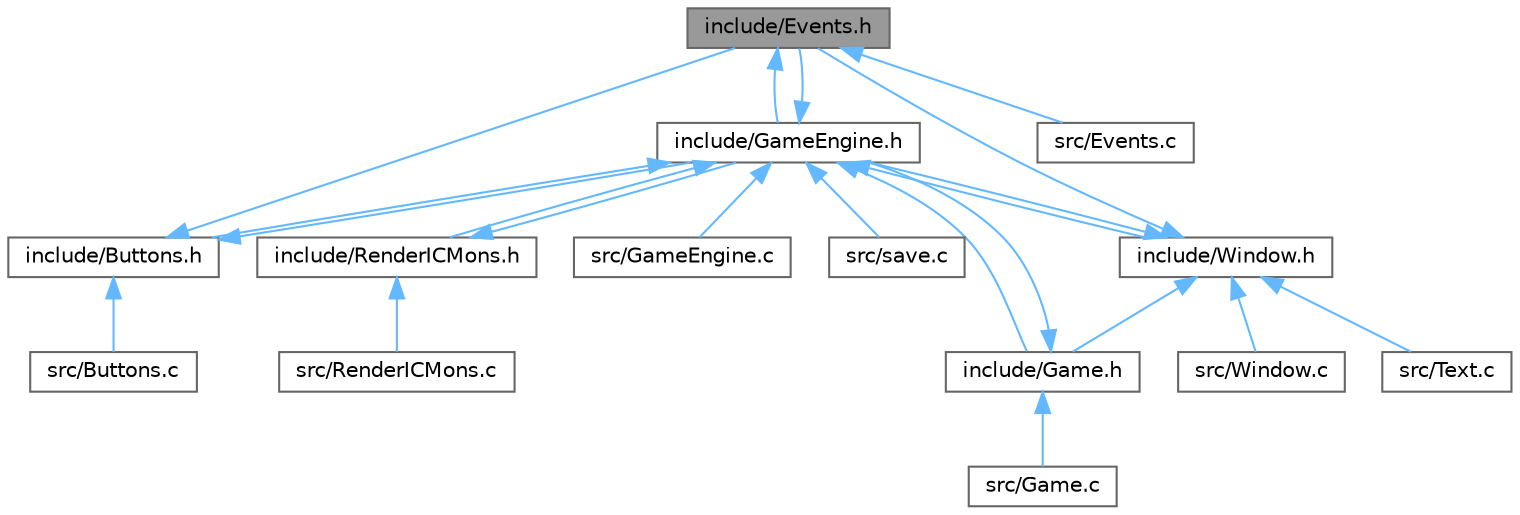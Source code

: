 digraph "include/Events.h"
{
 // LATEX_PDF_SIZE
  bgcolor="transparent";
  edge [fontname=Helvetica,fontsize=10,labelfontname=Helvetica,labelfontsize=10];
  node [fontname=Helvetica,fontsize=10,shape=box,height=0.2,width=0.4];
  Node1 [id="Node000001",label="include/Events.h",height=0.2,width=0.4,color="gray40", fillcolor="grey60", style="filled", fontcolor="black",tooltip=" "];
  Node1 -> Node2 [id="edge1_Node000001_Node000002",dir="back",color="steelblue1",style="solid",tooltip=" "];
  Node2 [id="Node000002",label="include/GameEngine.h",height=0.2,width=0.4,color="grey40", fillcolor="white", style="filled",URL="$d7/d1f/GameEngine_8h.html",tooltip=" "];
  Node2 -> Node3 [id="edge2_Node000002_Node000003",dir="back",color="steelblue1",style="solid",tooltip=" "];
  Node3 [id="Node000003",label="include/Buttons.h",height=0.2,width=0.4,color="grey40", fillcolor="white", style="filled",URL="$d3/d70/Buttons_8h.html",tooltip=" "];
  Node3 -> Node1 [id="edge3_Node000003_Node000001",dir="back",color="steelblue1",style="solid",tooltip=" "];
  Node3 -> Node2 [id="edge4_Node000003_Node000002",dir="back",color="steelblue1",style="solid",tooltip=" "];
  Node3 -> Node4 [id="edge5_Node000003_Node000004",dir="back",color="steelblue1",style="solid",tooltip=" "];
  Node4 [id="Node000004",label="src/Buttons.c",height=0.2,width=0.4,color="grey40", fillcolor="white", style="filled",URL="$d9/d0e/Buttons_8c.html",tooltip=" "];
  Node2 -> Node1 [id="edge6_Node000002_Node000001",dir="back",color="steelblue1",style="solid",tooltip=" "];
  Node2 -> Node5 [id="edge7_Node000002_Node000005",dir="back",color="steelblue1",style="solid",tooltip=" "];
  Node5 [id="Node000005",label="include/Game.h",height=0.2,width=0.4,color="grey40", fillcolor="white", style="filled",URL="$d3/d5f/Game_8h.html",tooltip=" "];
  Node5 -> Node2 [id="edge8_Node000005_Node000002",dir="back",color="steelblue1",style="solid",tooltip=" "];
  Node5 -> Node6 [id="edge9_Node000005_Node000006",dir="back",color="steelblue1",style="solid",tooltip=" "];
  Node6 [id="Node000006",label="src/Game.c",height=0.2,width=0.4,color="grey40", fillcolor="white", style="filled",URL="$dc/d22/Game_8c.html",tooltip=" "];
  Node2 -> Node7 [id="edge10_Node000002_Node000007",dir="back",color="steelblue1",style="solid",tooltip=" "];
  Node7 [id="Node000007",label="include/RenderICMons.h",height=0.2,width=0.4,color="grey40", fillcolor="white", style="filled",URL="$d2/d98/RenderICMons_8h.html",tooltip=" "];
  Node7 -> Node2 [id="edge11_Node000007_Node000002",dir="back",color="steelblue1",style="solid",tooltip=" "];
  Node7 -> Node8 [id="edge12_Node000007_Node000008",dir="back",color="steelblue1",style="solid",tooltip=" "];
  Node8 [id="Node000008",label="src/RenderICMons.c",height=0.2,width=0.4,color="grey40", fillcolor="white", style="filled",URL="$d9/d0c/RenderICMons_8c.html",tooltip=" "];
  Node2 -> Node9 [id="edge13_Node000002_Node000009",dir="back",color="steelblue1",style="solid",tooltip=" "];
  Node9 [id="Node000009",label="include/Window.h",height=0.2,width=0.4,color="grey40", fillcolor="white", style="filled",URL="$d3/ded/Window_8h.html",tooltip=" "];
  Node9 -> Node1 [id="edge14_Node000009_Node000001",dir="back",color="steelblue1",style="solid",tooltip=" "];
  Node9 -> Node5 [id="edge15_Node000009_Node000005",dir="back",color="steelblue1",style="solid",tooltip=" "];
  Node9 -> Node2 [id="edge16_Node000009_Node000002",dir="back",color="steelblue1",style="solid",tooltip=" "];
  Node9 -> Node10 [id="edge17_Node000009_Node000010",dir="back",color="steelblue1",style="solid",tooltip=" "];
  Node10 [id="Node000010",label="src/Text.c",height=0.2,width=0.4,color="grey40", fillcolor="white", style="filled",URL="$dc/dae/Text_8c.html",tooltip=" "];
  Node9 -> Node11 [id="edge18_Node000009_Node000011",dir="back",color="steelblue1",style="solid",tooltip=" "];
  Node11 [id="Node000011",label="src/Window.c",height=0.2,width=0.4,color="grey40", fillcolor="white", style="filled",URL="$d4/d41/Window_8c.html",tooltip=" "];
  Node2 -> Node12 [id="edge19_Node000002_Node000012",dir="back",color="steelblue1",style="solid",tooltip=" "];
  Node12 [id="Node000012",label="src/GameEngine.c",height=0.2,width=0.4,color="grey40", fillcolor="white", style="filled",URL="$d5/d81/GameEngine_8c.html",tooltip=" "];
  Node2 -> Node13 [id="edge20_Node000002_Node000013",dir="back",color="steelblue1",style="solid",tooltip=" "];
  Node13 [id="Node000013",label="src/save.c",height=0.2,width=0.4,color="grey40", fillcolor="white", style="filled",URL="$df/dcf/save_8c.html",tooltip=" "];
  Node1 -> Node14 [id="edge21_Node000001_Node000014",dir="back",color="steelblue1",style="solid",tooltip=" "];
  Node14 [id="Node000014",label="src/Events.c",height=0.2,width=0.4,color="grey40", fillcolor="white", style="filled",URL="$d7/d9f/Events_8c.html",tooltip=" "];
}
